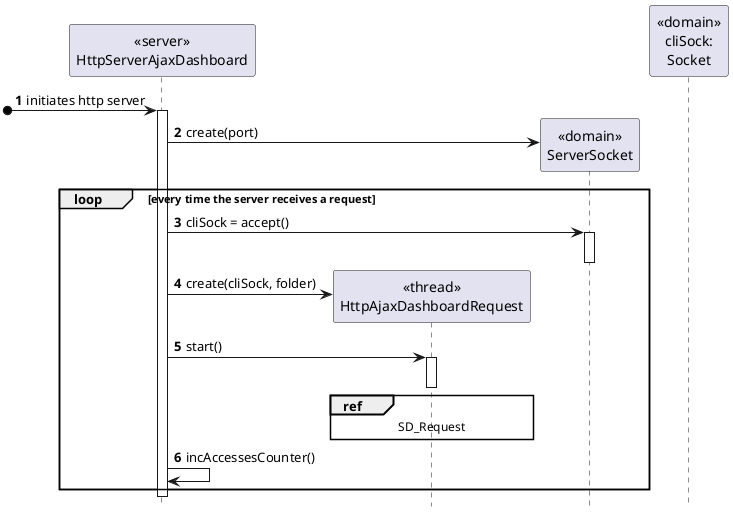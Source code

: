 @startuml
autonumber
hide footbox

participant "<<server>>\nHttpServerAjaxDashboard" as SRV
participant "<<thread>>\nHttpAjaxDashboardRequest" as RQ
participant "<<domain>>\nServerSocket" as SS
participant "<<domain>>\ncliSock:\nSocket" as S

[o-> SRV : initiates http server

activate SRV

SRV -> SS** : create(port)

loop every time the server receives a request

SRV -> SS : cliSock = accept()
activate SS
deactivate SS

SRV -> RQ** : create(cliSock, folder)

SRV -> RQ : start()
activate RQ

ref over RQ
    SD_Request
end ref

deactivate RQ

SRV -> SRV : incAccessesCounter()

end




deactivate SRV

@enduml

